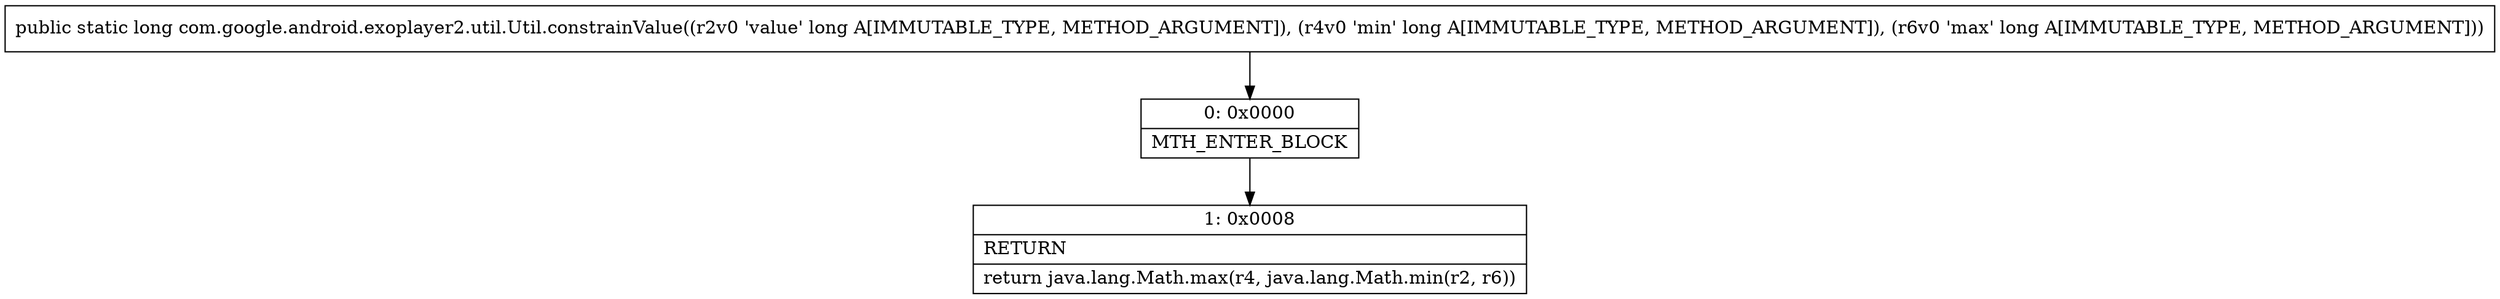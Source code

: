 digraph "CFG forcom.google.android.exoplayer2.util.Util.constrainValue(JJJ)J" {
Node_0 [shape=record,label="{0\:\ 0x0000|MTH_ENTER_BLOCK\l}"];
Node_1 [shape=record,label="{1\:\ 0x0008|RETURN\l|return java.lang.Math.max(r4, java.lang.Math.min(r2, r6))\l}"];
MethodNode[shape=record,label="{public static long com.google.android.exoplayer2.util.Util.constrainValue((r2v0 'value' long A[IMMUTABLE_TYPE, METHOD_ARGUMENT]), (r4v0 'min' long A[IMMUTABLE_TYPE, METHOD_ARGUMENT]), (r6v0 'max' long A[IMMUTABLE_TYPE, METHOD_ARGUMENT])) }"];
MethodNode -> Node_0;
Node_0 -> Node_1;
}

